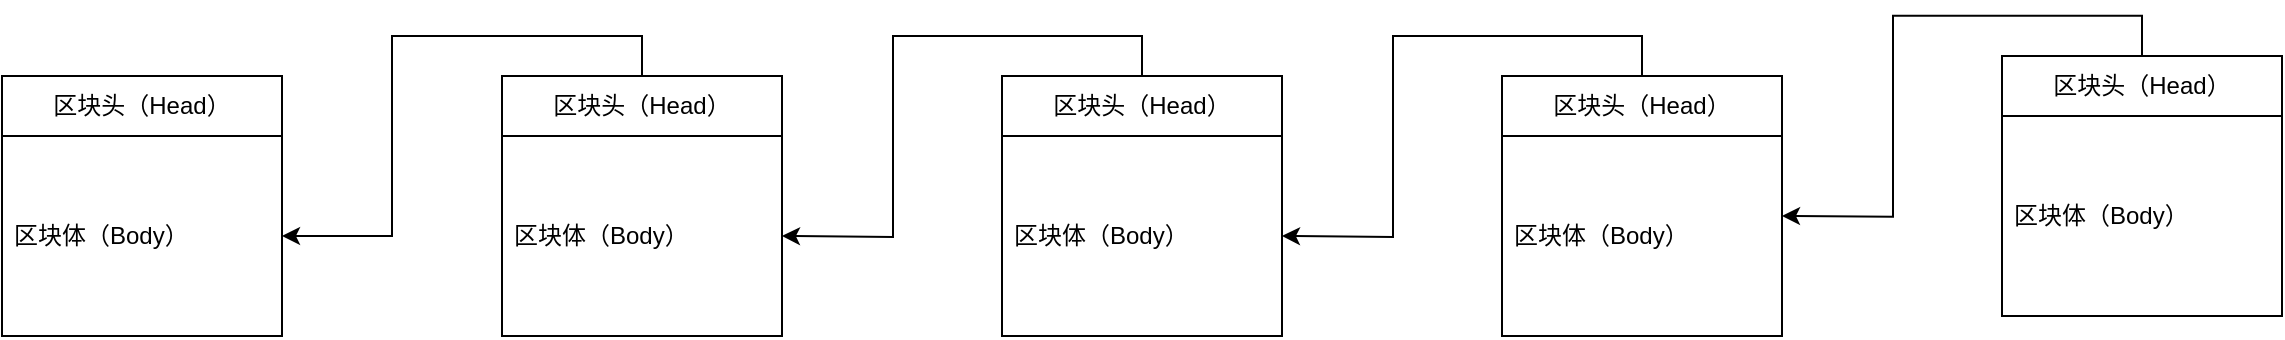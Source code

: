 <mxfile version="21.7.5" type="github">
  <diagram name="第 1 页" id="Q537rxLhMUSTkM9syUY6">
    <mxGraphModel dx="1252" dy="829" grid="1" gridSize="10" guides="1" tooltips="1" connect="1" arrows="1" fold="1" page="1" pageScale="1" pageWidth="827" pageHeight="1169" math="0" shadow="0">
      <root>
        <mxCell id="0" />
        <mxCell id="1" parent="0" />
        <mxCell id="EyyMEvXK14m39EPX4xlp-18" value="区块头（Head）" style="swimlane;fontStyle=0;childLayout=stackLayout;horizontal=1;startSize=30;horizontalStack=0;resizeParent=1;resizeParentMax=0;resizeLast=0;collapsible=1;marginBottom=0;whiteSpace=wrap;html=1;" vertex="1" parent="1">
          <mxGeometry x="660" y="240" width="140" height="130" as="geometry" />
        </mxCell>
        <mxCell id="EyyMEvXK14m39EPX4xlp-19" value="区块体（Body）" style="text;strokeColor=none;fillColor=none;align=left;verticalAlign=middle;spacingLeft=4;spacingRight=4;overflow=hidden;points=[[0,0.5],[1,0.5]];portConstraint=eastwest;rotatable=0;whiteSpace=wrap;html=1;" vertex="1" parent="EyyMEvXK14m39EPX4xlp-18">
          <mxGeometry y="30" width="140" height="100" as="geometry" />
        </mxCell>
        <mxCell id="EyyMEvXK14m39EPX4xlp-23" style="edgeStyle=orthogonalEdgeStyle;rounded=0;orthogonalLoop=1;jettySize=auto;html=1;entryX=1;entryY=0.5;entryDx=0;entryDy=0;exitX=0.5;exitY=0;exitDx=0;exitDy=0;" edge="1" parent="1" source="EyyMEvXK14m39EPX4xlp-21" target="EyyMEvXK14m39EPX4xlp-19">
          <mxGeometry relative="1" as="geometry" />
        </mxCell>
        <mxCell id="EyyMEvXK14m39EPX4xlp-21" value="区块头（Head）" style="swimlane;fontStyle=0;childLayout=stackLayout;horizontal=1;startSize=30;horizontalStack=0;resizeParent=1;resizeParentMax=0;resizeLast=0;collapsible=1;marginBottom=0;whiteSpace=wrap;html=1;" vertex="1" parent="1">
          <mxGeometry x="910" y="240" width="140" height="130" as="geometry" />
        </mxCell>
        <mxCell id="EyyMEvXK14m39EPX4xlp-22" value="区块体（Body）" style="text;strokeColor=none;fillColor=none;align=left;verticalAlign=middle;spacingLeft=4;spacingRight=4;overflow=hidden;points=[[0,0.5],[1,0.5]];portConstraint=eastwest;rotatable=0;whiteSpace=wrap;html=1;" vertex="1" parent="EyyMEvXK14m39EPX4xlp-21">
          <mxGeometry y="30" width="140" height="100" as="geometry" />
        </mxCell>
        <mxCell id="EyyMEvXK14m39EPX4xlp-24" style="edgeStyle=orthogonalEdgeStyle;rounded=0;orthogonalLoop=1;jettySize=auto;html=1;entryX=1;entryY=0.5;entryDx=0;entryDy=0;exitX=0.5;exitY=0;exitDx=0;exitDy=0;" edge="1" parent="1" source="EyyMEvXK14m39EPX4xlp-25">
          <mxGeometry relative="1" as="geometry">
            <mxPoint x="1050" y="320" as="targetPoint" />
          </mxGeometry>
        </mxCell>
        <mxCell id="EyyMEvXK14m39EPX4xlp-25" value="区块头（Head）" style="swimlane;fontStyle=0;childLayout=stackLayout;horizontal=1;startSize=30;horizontalStack=0;resizeParent=1;resizeParentMax=0;resizeLast=0;collapsible=1;marginBottom=0;whiteSpace=wrap;html=1;" vertex="1" parent="1">
          <mxGeometry x="1160" y="240" width="140" height="130" as="geometry" />
        </mxCell>
        <mxCell id="EyyMEvXK14m39EPX4xlp-26" value="区块体（Body）" style="text;strokeColor=none;fillColor=none;align=left;verticalAlign=middle;spacingLeft=4;spacingRight=4;overflow=hidden;points=[[0,0.5],[1,0.5]];portConstraint=eastwest;rotatable=0;whiteSpace=wrap;html=1;" vertex="1" parent="EyyMEvXK14m39EPX4xlp-25">
          <mxGeometry y="30" width="140" height="100" as="geometry" />
        </mxCell>
        <mxCell id="EyyMEvXK14m39EPX4xlp-27" style="edgeStyle=orthogonalEdgeStyle;rounded=0;orthogonalLoop=1;jettySize=auto;html=1;entryX=1;entryY=0.5;entryDx=0;entryDy=0;exitX=0.5;exitY=0;exitDx=0;exitDy=0;" edge="1" parent="1" source="EyyMEvXK14m39EPX4xlp-28">
          <mxGeometry relative="1" as="geometry">
            <mxPoint x="1300" y="320" as="targetPoint" />
          </mxGeometry>
        </mxCell>
        <mxCell id="EyyMEvXK14m39EPX4xlp-28" value="区块头（Head）" style="swimlane;fontStyle=0;childLayout=stackLayout;horizontal=1;startSize=30;horizontalStack=0;resizeParent=1;resizeParentMax=0;resizeLast=0;collapsible=1;marginBottom=0;whiteSpace=wrap;html=1;" vertex="1" parent="1">
          <mxGeometry x="1410" y="240" width="140" height="130" as="geometry" />
        </mxCell>
        <mxCell id="EyyMEvXK14m39EPX4xlp-29" value="区块体（Body）" style="text;strokeColor=none;fillColor=none;align=left;verticalAlign=middle;spacingLeft=4;spacingRight=4;overflow=hidden;points=[[0,0.5],[1,0.5]];portConstraint=eastwest;rotatable=0;whiteSpace=wrap;html=1;" vertex="1" parent="EyyMEvXK14m39EPX4xlp-28">
          <mxGeometry y="30" width="140" height="100" as="geometry" />
        </mxCell>
        <mxCell id="EyyMEvXK14m39EPX4xlp-30" style="edgeStyle=orthogonalEdgeStyle;rounded=0;orthogonalLoop=1;jettySize=auto;html=1;entryX=1;entryY=0.5;entryDx=0;entryDy=0;exitX=0.5;exitY=0;exitDx=0;exitDy=0;" edge="1" parent="1" source="EyyMEvXK14m39EPX4xlp-31">
          <mxGeometry relative="1" as="geometry">
            <mxPoint x="1550" y="309.94" as="targetPoint" />
          </mxGeometry>
        </mxCell>
        <mxCell id="EyyMEvXK14m39EPX4xlp-31" value="区块头（Head）" style="swimlane;fontStyle=0;childLayout=stackLayout;horizontal=1;startSize=30;horizontalStack=0;resizeParent=1;resizeParentMax=0;resizeLast=0;collapsible=1;marginBottom=0;whiteSpace=wrap;html=1;" vertex="1" parent="1">
          <mxGeometry x="1660" y="229.94" width="140" height="130" as="geometry" />
        </mxCell>
        <mxCell id="EyyMEvXK14m39EPX4xlp-32" value="区块体（Body）" style="text;strokeColor=none;fillColor=none;align=left;verticalAlign=middle;spacingLeft=4;spacingRight=4;overflow=hidden;points=[[0,0.5],[1,0.5]];portConstraint=eastwest;rotatable=0;whiteSpace=wrap;html=1;" vertex="1" parent="EyyMEvXK14m39EPX4xlp-31">
          <mxGeometry y="30" width="140" height="100" as="geometry" />
        </mxCell>
      </root>
    </mxGraphModel>
  </diagram>
</mxfile>
